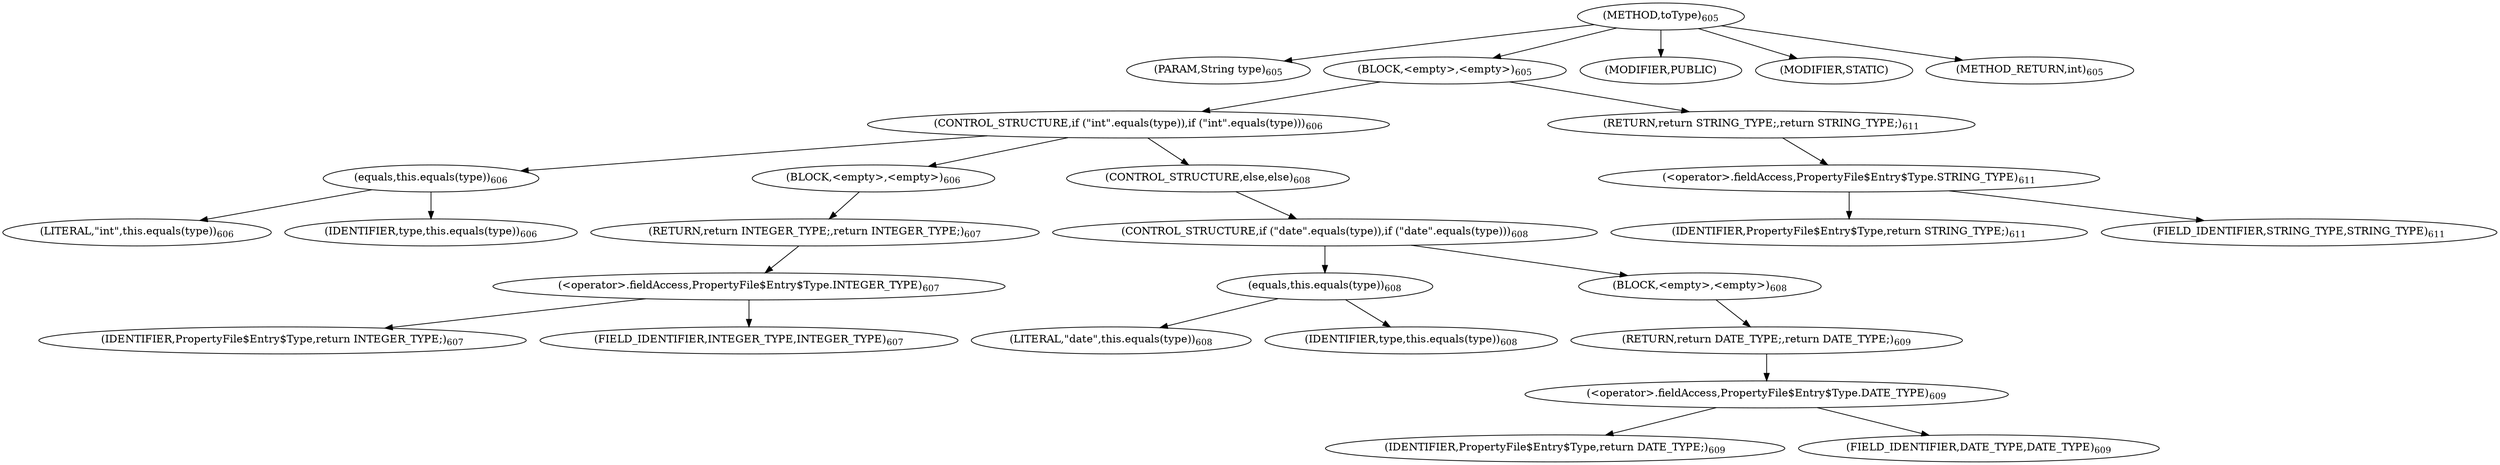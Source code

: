 digraph "toType" {  
"1258" [label = <(METHOD,toType)<SUB>605</SUB>> ]
"1259" [label = <(PARAM,String type)<SUB>605</SUB>> ]
"1260" [label = <(BLOCK,&lt;empty&gt;,&lt;empty&gt;)<SUB>605</SUB>> ]
"1261" [label = <(CONTROL_STRUCTURE,if (&quot;int&quot;.equals(type)),if (&quot;int&quot;.equals(type)))<SUB>606</SUB>> ]
"1262" [label = <(equals,this.equals(type))<SUB>606</SUB>> ]
"1263" [label = <(LITERAL,&quot;int&quot;,this.equals(type))<SUB>606</SUB>> ]
"1264" [label = <(IDENTIFIER,type,this.equals(type))<SUB>606</SUB>> ]
"1265" [label = <(BLOCK,&lt;empty&gt;,&lt;empty&gt;)<SUB>606</SUB>> ]
"1266" [label = <(RETURN,return INTEGER_TYPE;,return INTEGER_TYPE;)<SUB>607</SUB>> ]
"1267" [label = <(&lt;operator&gt;.fieldAccess,PropertyFile$Entry$Type.INTEGER_TYPE)<SUB>607</SUB>> ]
"1268" [label = <(IDENTIFIER,PropertyFile$Entry$Type,return INTEGER_TYPE;)<SUB>607</SUB>> ]
"1269" [label = <(FIELD_IDENTIFIER,INTEGER_TYPE,INTEGER_TYPE)<SUB>607</SUB>> ]
"1270" [label = <(CONTROL_STRUCTURE,else,else)<SUB>608</SUB>> ]
"1271" [label = <(CONTROL_STRUCTURE,if (&quot;date&quot;.equals(type)),if (&quot;date&quot;.equals(type)))<SUB>608</SUB>> ]
"1272" [label = <(equals,this.equals(type))<SUB>608</SUB>> ]
"1273" [label = <(LITERAL,&quot;date&quot;,this.equals(type))<SUB>608</SUB>> ]
"1274" [label = <(IDENTIFIER,type,this.equals(type))<SUB>608</SUB>> ]
"1275" [label = <(BLOCK,&lt;empty&gt;,&lt;empty&gt;)<SUB>608</SUB>> ]
"1276" [label = <(RETURN,return DATE_TYPE;,return DATE_TYPE;)<SUB>609</SUB>> ]
"1277" [label = <(&lt;operator&gt;.fieldAccess,PropertyFile$Entry$Type.DATE_TYPE)<SUB>609</SUB>> ]
"1278" [label = <(IDENTIFIER,PropertyFile$Entry$Type,return DATE_TYPE;)<SUB>609</SUB>> ]
"1279" [label = <(FIELD_IDENTIFIER,DATE_TYPE,DATE_TYPE)<SUB>609</SUB>> ]
"1280" [label = <(RETURN,return STRING_TYPE;,return STRING_TYPE;)<SUB>611</SUB>> ]
"1281" [label = <(&lt;operator&gt;.fieldAccess,PropertyFile$Entry$Type.STRING_TYPE)<SUB>611</SUB>> ]
"1282" [label = <(IDENTIFIER,PropertyFile$Entry$Type,return STRING_TYPE;)<SUB>611</SUB>> ]
"1283" [label = <(FIELD_IDENTIFIER,STRING_TYPE,STRING_TYPE)<SUB>611</SUB>> ]
"1284" [label = <(MODIFIER,PUBLIC)> ]
"1285" [label = <(MODIFIER,STATIC)> ]
"1286" [label = <(METHOD_RETURN,int)<SUB>605</SUB>> ]
  "1258" -> "1259" 
  "1258" -> "1260" 
  "1258" -> "1284" 
  "1258" -> "1285" 
  "1258" -> "1286" 
  "1260" -> "1261" 
  "1260" -> "1280" 
  "1261" -> "1262" 
  "1261" -> "1265" 
  "1261" -> "1270" 
  "1262" -> "1263" 
  "1262" -> "1264" 
  "1265" -> "1266" 
  "1266" -> "1267" 
  "1267" -> "1268" 
  "1267" -> "1269" 
  "1270" -> "1271" 
  "1271" -> "1272" 
  "1271" -> "1275" 
  "1272" -> "1273" 
  "1272" -> "1274" 
  "1275" -> "1276" 
  "1276" -> "1277" 
  "1277" -> "1278" 
  "1277" -> "1279" 
  "1280" -> "1281" 
  "1281" -> "1282" 
  "1281" -> "1283" 
}
